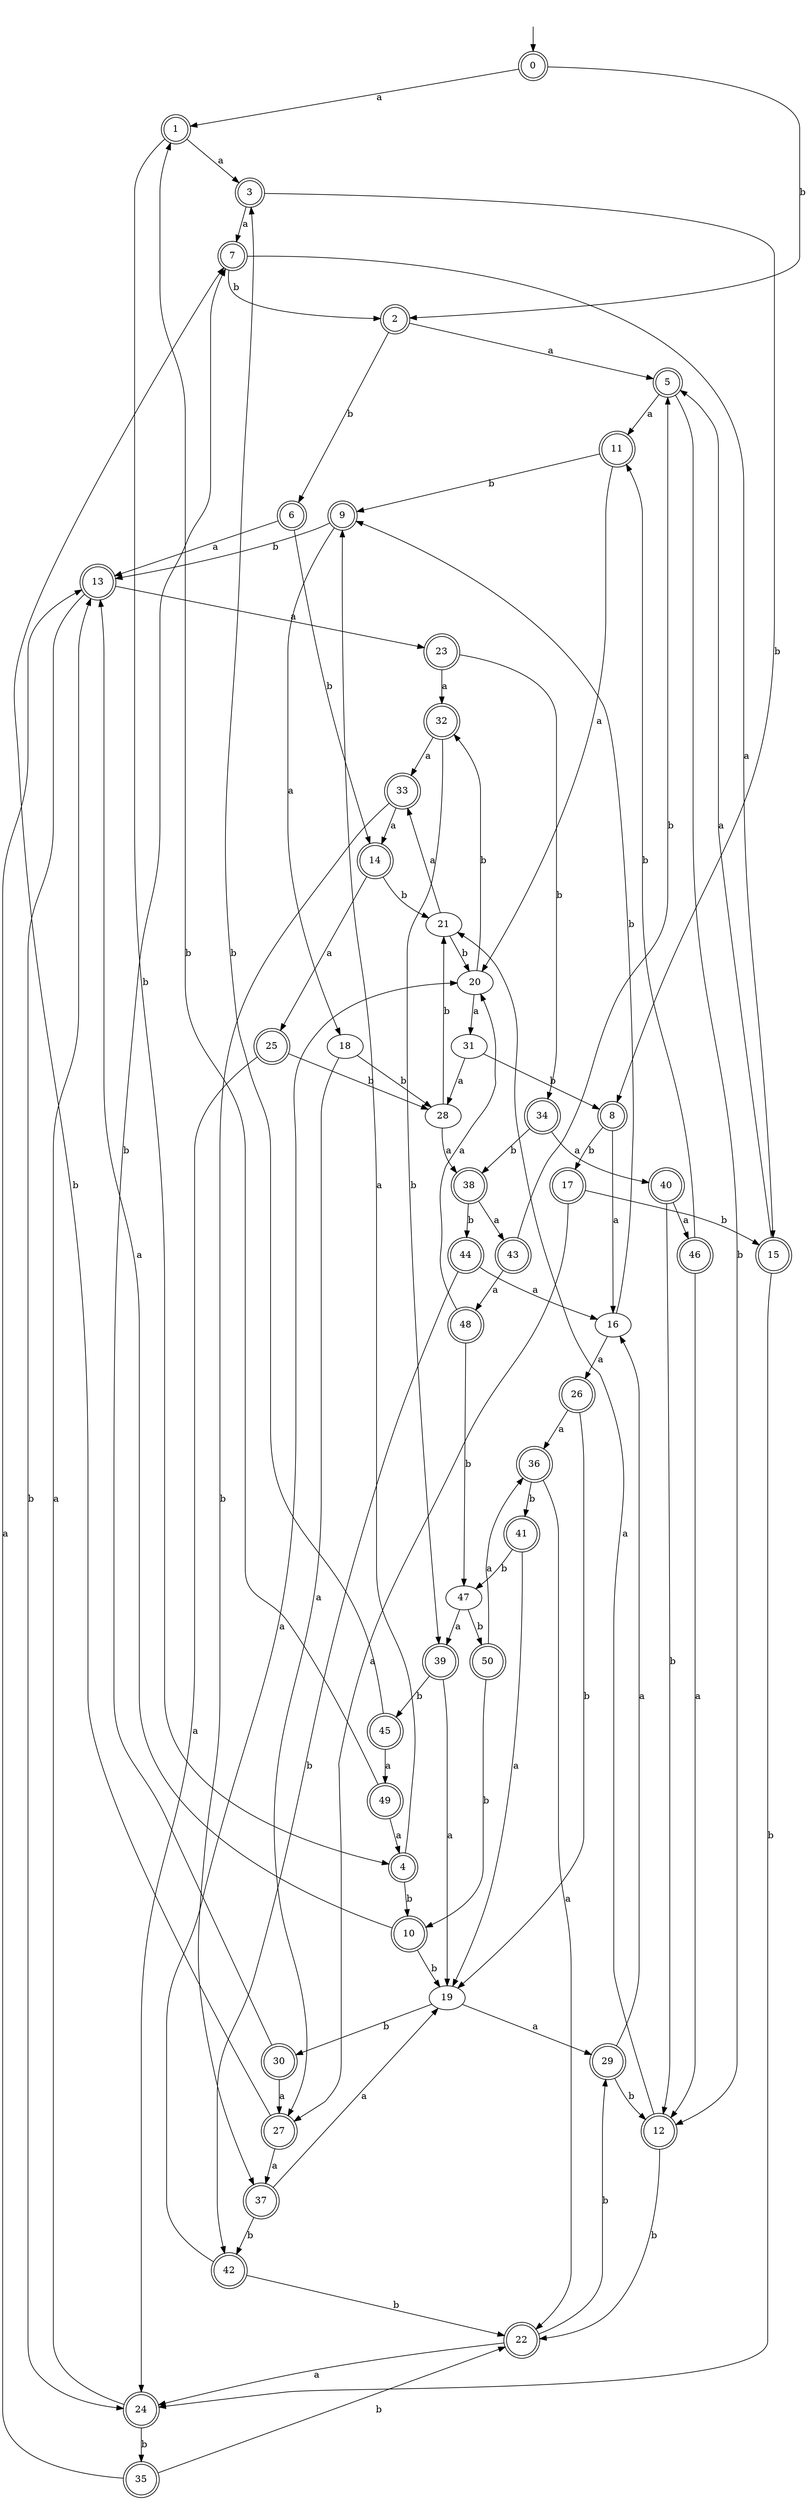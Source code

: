 digraph RandomDFA {
  __start0 [label="", shape=none];
  __start0 -> 0 [label=""];
  0 [shape=circle] [shape=doublecircle]
  0 -> 1 [label="a"]
  0 -> 2 [label="b"]
  1 [shape=doublecircle]
  1 -> 3 [label="a"]
  1 -> 4 [label="b"]
  2 [shape=doublecircle]
  2 -> 5 [label="a"]
  2 -> 6 [label="b"]
  3 [shape=doublecircle]
  3 -> 7 [label="a"]
  3 -> 8 [label="b"]
  4 [shape=doublecircle]
  4 -> 9 [label="a"]
  4 -> 10 [label="b"]
  5 [shape=doublecircle]
  5 -> 11 [label="a"]
  5 -> 12 [label="b"]
  6 [shape=doublecircle]
  6 -> 13 [label="a"]
  6 -> 14 [label="b"]
  7 [shape=doublecircle]
  7 -> 15 [label="a"]
  7 -> 2 [label="b"]
  8 [shape=doublecircle]
  8 -> 16 [label="a"]
  8 -> 17 [label="b"]
  9 [shape=doublecircle]
  9 -> 18 [label="a"]
  9 -> 13 [label="b"]
  10 [shape=doublecircle]
  10 -> 13 [label="a"]
  10 -> 19 [label="b"]
  11 [shape=doublecircle]
  11 -> 20 [label="a"]
  11 -> 9 [label="b"]
  12 [shape=doublecircle]
  12 -> 21 [label="a"]
  12 -> 22 [label="b"]
  13 [shape=doublecircle]
  13 -> 23 [label="a"]
  13 -> 24 [label="b"]
  14 [shape=doublecircle]
  14 -> 25 [label="a"]
  14 -> 21 [label="b"]
  15 [shape=doublecircle]
  15 -> 5 [label="a"]
  15 -> 24 [label="b"]
  16
  16 -> 26 [label="a"]
  16 -> 9 [label="b"]
  17 [shape=doublecircle]
  17 -> 27 [label="a"]
  17 -> 15 [label="b"]
  18
  18 -> 27 [label="a"]
  18 -> 28 [label="b"]
  19
  19 -> 29 [label="a"]
  19 -> 30 [label="b"]
  20
  20 -> 31 [label="a"]
  20 -> 32 [label="b"]
  21
  21 -> 33 [label="a"]
  21 -> 20 [label="b"]
  22 [shape=doublecircle]
  22 -> 24 [label="a"]
  22 -> 29 [label="b"]
  23 [shape=doublecircle]
  23 -> 32 [label="a"]
  23 -> 34 [label="b"]
  24 [shape=doublecircle]
  24 -> 13 [label="a"]
  24 -> 35 [label="b"]
  25 [shape=doublecircle]
  25 -> 24 [label="a"]
  25 -> 28 [label="b"]
  26 [shape=doublecircle]
  26 -> 36 [label="a"]
  26 -> 19 [label="b"]
  27 [shape=doublecircle]
  27 -> 37 [label="a"]
  27 -> 7 [label="b"]
  28
  28 -> 38 [label="a"]
  28 -> 21 [label="b"]
  29 [shape=doublecircle]
  29 -> 16 [label="a"]
  29 -> 12 [label="b"]
  30 [shape=doublecircle]
  30 -> 27 [label="a"]
  30 -> 7 [label="b"]
  31
  31 -> 28 [label="a"]
  31 -> 8 [label="b"]
  32 [shape=doublecircle]
  32 -> 33 [label="a"]
  32 -> 39 [label="b"]
  33 [shape=doublecircle]
  33 -> 14 [label="a"]
  33 -> 37 [label="b"]
  34 [shape=doublecircle]
  34 -> 40 [label="a"]
  34 -> 38 [label="b"]
  35 [shape=doublecircle]
  35 -> 13 [label="a"]
  35 -> 22 [label="b"]
  36 [shape=doublecircle]
  36 -> 22 [label="a"]
  36 -> 41 [label="b"]
  37 [shape=doublecircle]
  37 -> 19 [label="a"]
  37 -> 42 [label="b"]
  38 [shape=doublecircle]
  38 -> 43 [label="a"]
  38 -> 44 [label="b"]
  39 [shape=doublecircle]
  39 -> 19 [label="a"]
  39 -> 45 [label="b"]
  40 [shape=doublecircle]
  40 -> 46 [label="a"]
  40 -> 12 [label="b"]
  41 [shape=doublecircle]
  41 -> 19 [label="a"]
  41 -> 47 [label="b"]
  42 [shape=doublecircle]
  42 -> 20 [label="a"]
  42 -> 22 [label="b"]
  43 [shape=doublecircle]
  43 -> 48 [label="a"]
  43 -> 5 [label="b"]
  44 [shape=doublecircle]
  44 -> 16 [label="a"]
  44 -> 42 [label="b"]
  45 [shape=doublecircle]
  45 -> 49 [label="a"]
  45 -> 3 [label="b"]
  46 [shape=doublecircle]
  46 -> 12 [label="a"]
  46 -> 11 [label="b"]
  47
  47 -> 39 [label="a"]
  47 -> 50 [label="b"]
  48 [shape=doublecircle]
  48 -> 20 [label="a"]
  48 -> 47 [label="b"]
  49 [shape=doublecircle]
  49 -> 4 [label="a"]
  49 -> 1 [label="b"]
  50 [shape=doublecircle]
  50 -> 36 [label="a"]
  50 -> 10 [label="b"]
}
